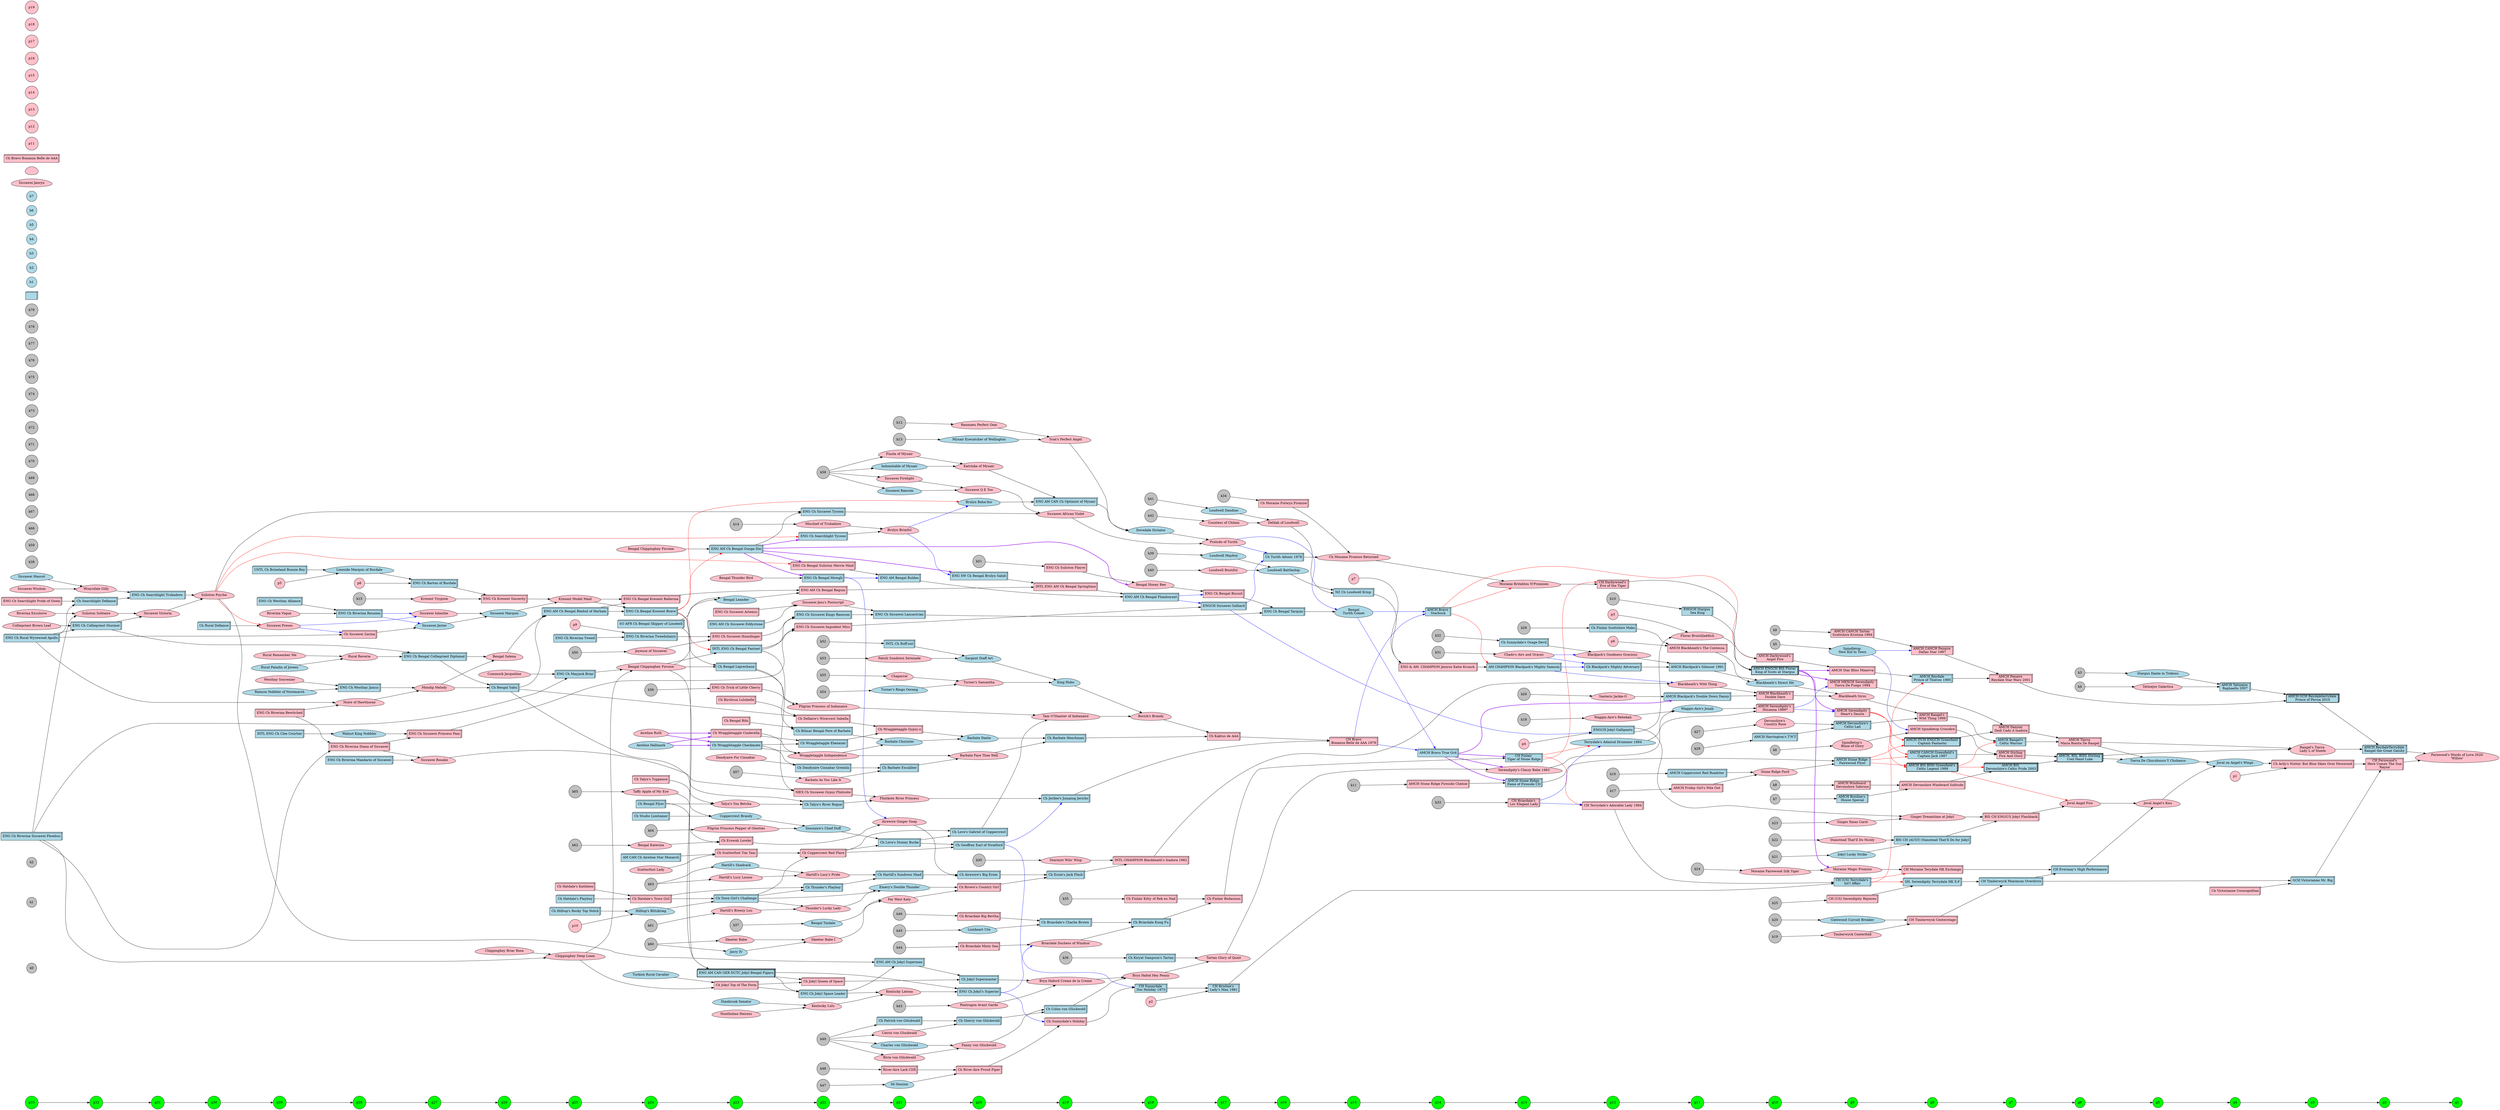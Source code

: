 # http://www.graphviz.org/content/cluster

digraph G {

rankdir=LR;


node [style = filled, fillcolor=green, shape = circle]
g1
g2
g3
g4
g5
g6
g7
g8
g9
g10
g11
g12
g13
g14
g15
g16
g17
g18
g19
g20
g21
g22
g23
g24
g25
g26
g27
g28
g29
g30
g31
g32
g33


node [style = filled, fillcolor=grey, shape=circle]

k0;k1;k2;k3;k4;k5;k6;k7;k8;k9
k10;k11;k12;k13;k14;k15;k16;k17;k18;k19
k20;k21;k22;k23;k24;k25;k26;k27;k28;k29
k30;k31;k32;k33;k34;k35;k36;k37;k38;k39
k40;k41;k42;k43;k44;k45;k46;k47;k48;k49
k50;k51;k52;k53;k54;k55;k56;k57;k58;k59
k60;k61;k62;k63;k64;k65;k66;k67;k68;k69
k70;k71;k72;k73;k74;k75;k76;k77;k78;k79



node [style = filled, fillcolor=lightblue, shape=box3d];

doc   [label="CH Sunnydale \nDoc Holiday 1975";];
tig   [label="CH Finlair \nTiger of Stone Ridge"];
sea   [label="ENGCH Stargus \nSea King"];
bravo [label="AMCH Bravo \nStarbuck"];
fame  [label="AMCH Stone Ridge \nFame of Fireside CD"];
scots [label="AMCH ENGCH BIS Florac \nKing of Scots at Stargus", style="filled,bold"];
tnt   [label="AMCH Harrington's T'N'T"];

man   [label="CH Brisline's \nLady's Man 1981"];
fly   [label="AMCH Stone Ridge \nFairewood Flyer"];
spec  [label="AMCH Brisline's \nHouse Special"];

lad [label="AMCH Devonshire's \nCeltic Lad"];

intl [label="CH (US) Terrydale's \nInt'l Affair"];
leg [label="AMCH BIS BISS Greenfield's \nCeltic Legend 1999", style="filled,bold"];

jack [label="AMCH CANCH Greenfield's \nCaptain Jack 1997"];
fan [label="AMCH ITCH ENGCH Greenfield \nCaptain Fantastic", style="filled,bold"];
thief [label="AMCH Reydale \nPrince of Thieves 1995"];
pride [label="AMCH BIS \nDevonshire's Celtic Pride 2003", style="filled,bold"];
war [label="AMCH Rangel's \nCeltic Warrior"];
raf [label="AMCH Tatinejos \nRaphaello 2007"];
luke [label="AMCH, BIS, BISS Stirling \nCool Hand Luke", style="filled,bold"];
prin [label="AMCH GCH Reydaleterrydale \nPrince of Persia 2010", style="filled,bold"];
gats [label="AMCH ReydaleTerrydale \nRangel the Great Gatsby"];

jer [label="Ch Jerilee's Jumping Jericho"];
earl [label="Ch Geoffrey Earl of Stratford"];
hench [label="Ch Barbate Henchman"];
pant [label="ENGCH Jokyl Gallipants"];
sic [label="ENGCH Siccawei Galliard"];
flam [label="ENG AM Ch Bengal Flamboyant"]
bul [label="ENG AM Bengal Buldeo"];

fast [label="INTL ENG Ch Bengal Fastnet"];
mow [label="ENG Ch Bengal Mowgli"];
sah [label="ENG SW Ch Bengal Brulyn Sahib"];
kres [label="ENG Ch Bengal Kresent Brave"];

gun [label="ENG AM Ch Bengal Gunga Din"];
blad [label="ENG AM Ch Bengal Bladud of Harham"];
briar [label="ENG Ch Mayjack Briar"];
cour [label="INTL ENG Ch Clee Courtier"];
mrbig [label="GCH Victorianne Mr. Big"];
pho [label="ENG Ch Riverina Siccawei Phoebus"];

grit [label="AMCH Bravo True Grit"];
tarq [label="ENG Ch Bengal Tarquin"];
lanc [label="ENG Ch Siccawei Lancastrian"];
ram [label="ENG Ch Siccawei Kings Ramsom"];
opt [label="ENG AM CAN Ch Optimist of Mynair"];
tyc [label="ENG Ch Siccawei Tycoon"];
ston [label="Ch Love's Stoney Burke"];
rrog [label="Ch Talyn's River Rogue"];
sabu [label="Ch Bengal Sabu"];


eddy [label="ENG AM Ch Siccawei Eddystone"];
chal [label="Ch Town Girl's Challenge"];
excal [label="Ch Barbate Excaliber"];
gabr [label="Ch Love's Gabriel of Coppercrest"];


styc [label="ENG Ch Searchlight Tycoon"];
dipl [label="ENG Ch Bengal Colliepriest Diplomat"];
bart [label="ENG Ch Barton of Burdale"];
stru [label="ENG Ch Searchlight Trubadore "];
storm [label="ENG Ch Colliepriest Stormer"];
wjam [label="ENG Ch Westhay Jamus"];
reun [label="ENG Ch Riverina Reunion"];
sdef [label="Ch Searchlight Defiance"];
apol [label="ENG Ch Rural Wyrewood Apollo"];
wall [label="ENG Ch Westhay Alliance"];
rdef [label="Ch Rural Defiance"];
bbon [label="CNTL Ch Brineland Bonnie Boy"];
tweed [label="ENG Ch Riverina Tweedsbairn"];
twee [label="ENG Ch Riverina Tweed"];

smon [label="AM CAN Ch Aireline Star Monarch"];
bfly [label="Ch Bengal Flyer"];
mand [label="ENG Ch Riverina Mandarin of Siccawei"];
fere [label="Ch Bilmar Bengal Fere of Barbate"];
eben [label="Ch Wraggletaggle Ebenezer"];
grem [label="Ch Dandyaire Cinnabar Gremlin"];
check [label="Ch Wraggletaggle Checkmate"];
ruffo [label="INTL Ch Ruff-out"];
lepr [label="Ch Bengal Leprechaun"];
rroad [label="AMCH Coppercrest Red Roadster "];


ksam [label="Ch Kiryat Sampson's Tartan"];
hper [label="CH Evermay's High Performance"];
maxo [label="CH Timberwyck Maximum Overdrive"];
serter [label="SH. Serendipity Terrydale HK X-F"];
that [label="BIS CH (AUST) Stanstead That'll Do for Jokyl"];
dddan [label="AMCH Blackjack's Double Down Danny"];
msam [label="AM CHAMPION Blackjack's Mighty Samson"];
ejfl [label="Ch Ernie's Jack Flash"];
bsil [label="AMCH Blackjack's Silencer 1991"];
bma [label="Ch Blackjack's Mighty Adversary"];
mako [label="Ch Finlair Scottshire Mako"];
odev [label="Ch Sunnydale's Osage Devil"];
jsup [label="ENG Ch Jokyl's Superior"];
abern [label="Ch Airewire's Big Ernie "];
sshad [label="Ch Hartill's Sundown Shad"];
lkrisp [label="NZ Ch Loudwell Krisp "];
kung [label="Ch Briardale Kung Fu"];
adonis [label="Ch Turith Adonis 1978"];
chbr [label="Ch Briardale's Charlie Brown "];
gluck [label="Ch Colon von Glückwold"];

thpl [label="Ch Thunder's Playboy"];
svgluck [label="Ch Sherry von Glückwold"];

jsupm [label="Ch Jokyl Supermaster"];
jsple [label="ENG Ch Jokyl Space Leader"];
figaro [label="ENG AM CAN GER DUTC Jokyl Bengal Figaro" style="filled,bold"];

patr [label="Ch Patrick von Glückwald"];
jsuperman [label="ENG AM Ch Jokyl Superman"];
bskip [label="SO AFR Ch Bengal Skipper of Limebell"];
topnot [label="Ch Hilltop's Rocky Top Notch"];
hplay [label="Ch Hatdale's Playboy"];
ltamer [label="Ch Studio Liontamer"];
yyy [label=""];
yyy [label=""];
yyy [label=""];
yyy [label=""];
yyy [label=""];

node [shape=egg]
hit   [label="Blackheath's Direct Hit"];
kid [label="Spindletop \nNew Kid In Town"];
dante [label="Stargus Dante in Treboss"];
comet [label="Bengal\nTurith Comet"];

nob [label="Walnut King Nobbler"];
lea [label="Bengal Leander"];
dict [label="Dovedale Dictator"];
bdan [label="Barbate Dante"];
hobo [label="King Hobo"];
baha [label="Brulyn Baha'dur"];

eyec [label="Mynair Eyecatcher of Wellington"];
sran [label="Siccawei Ransom"];
duff [label="Siouxaire's Chief Duff"];
chor [label="Barbate Chorister"];
staff [label="Sargent Staff Art"];

marq [label="Siccawei Marquis"];
jest [label="Siccawei Jester"];
marb [label="Lineside Marquis of Burdale"];
rpal [label="Rural Paladin of Joreen"];
nobb [label="Raimon Nobbler of Noremarsh"];
smasc [label="Siccawei Mascot"];
idom [label="Indomitable of Mynair"];
cbrand [label="Coppercrest Brandy"];
blitz [label="Hilltop's Blitzkrieg"];
roor [label="Turner's Ringo Oorang"];

jona [label="Waggin-Aire's Jonah"];
drum [label="Terrydale's Admiral Drummer 1984"];
awing [label="Joval on Angel's Wings"];
chub [label="Tierra De Churubusco Y Chubasco"];
cbrk [label="Gatewood Curcuit Breaker"];
jluck [label="Jokyl Lucky Strike"];
dblth [label="Emery's Double Thunder"];
btin [label="Bengal Tindale"];
lbat [label="Loudwell Battleship"];
lmay [label="Loudwell Mayboy"];
ldand [label="Loudwell Dandino"];
lute [label="Lionheart Ute"];
hiten [label="Hi-Tension"];
sena [label="Stanbrook Senator"];

turkcav [label="Turkish Rural Cavalier"];
ahall [label="Aireline Hallmark"];
chvg [label="Charles von Glückwald"];
jer4 [label="Jerry IV"];
hshad [label="Hartill's Shadrack"];
yyy [label=""];
yyy [label=""];




node [shape=circle];
b1
b2
b3
b4
b5
b6
b7


node [fillcolor=pink shape=egg];

willow [label="Fernwood's Words of Love 2020\n'Willow'"];

flor [label="Florac Bruichladdich"];
ford [label="Stone Ridge Ford"];
rose [label="Devonshire's \nCountry Rose"];
blaze [label="Spindletop's \nBlaze of Glory"];
sirus [label="Blackheath Sirus"];
tat [label="Tatinejos Galactica"];
steel [label="Rangel's Tierra \nLady L of Steele"];
flin [label="Flintkote River Princess"];
brand [label="Borick's Brandy"];

fir [label="Bengal Chippinghey Fircone"];
thun [label="Bengal Thunder Bird"];
psy [label="Suliston Psyche"];
brim [label="Brulyn Brimful"];
mod [label="Kresent Model Maid"];
loam [label="Chippinghey Deep Loam"];
prel [label="Prelude of Turith"];
afr [label="Siccawei African Violet"];
jess [label="Siccawei Jess's Postscript"];
bee [label="Bengal Honey Bee"];
perf [label="Scat's Perfect Angel"];
qe2 [label="Siccawei Q E Too"];
well [label="Barbate Fare Thee Well"];
shan [label="Tam O'Shanter of Indianaire"];
cfir [label="Bengal Chippinghey Fircone"];
sal [label="Bengal Salena"];
trink [label="Katrinka of Mynair"];
gem [label="Ranmaeu Perfect Gem"];
misch [label="Mischief of Trubadore"];
melo [label="Mendip Melody"];
iol [label="Siccawei Iolanthe "];
tzyg [label="Kresent Tzygone"];
svic [label="Siccawei Victoria"];
rrev [label="Rural Reverie"];
noir [label="Noire of Hawthorne"];
pres [label="Siccawei Preses"];
wgil [label="Wraysdale Gilly"];
bleaf [label="Colliepriest Brown Leaf"];
remme [label="Rural Remember Me"];
souv [label="Westhay Souvenier"];
rvog [label="Riverina Vogue "];
cjack [label="Cummock Jacqueline"];
bros [label="Chippinghey Briar Rose"];

swisd [label="Siccawei Wisdom"];
ssoli [label="Suliston Solitaire"];
excl [label="Riverina Exculsive"];

sfire [label="Siccawei Firelight"];
betc [label="Talyn's You Betcha"];
sros [label="Siccawei Rosalie"];
tsam [label="Turner's Samantha"];
joy [label="Joyeuse of Siccawei"];
janr [label="Siccawei Janryn"];
slady [label="Scatterfoot Lady"];
asyo [label="Barbate As You Like It"];
wrind [label="Wraggletaggle Independence"];
fino [label="Finola of Mynair"];
ppep [label="Pilgrim Princess Pepper of Glenties"];
sund [label="Patsili Sundown Serenade"];
chap [label="Chaparral"];
pprin [label="Pilgrim Princess of Indianaire"];

babe [label="Serendipity's Classy Babe 1983"];
beka [label="Waggin-Aire's Rebekah"];

glorq [label="Tartan Glory of Quint"];
hey [label="Bryn Hafod Hey Penny"];
akiss [label="Joval Angel's Kiss"];

afire [label="Joval Angel Fire"];

cfold [label="Timberwyck Centerfold"];

mprom [label="Moraine Magic Promise"];
gdream [label="Ginger Dreamtime at Jokyl"];
nice [label="Stanstead That'll Do Nicely"];
xmas [label="Ginger Xmas Carol"];

silkt [label="Moraine Fairewood Silk Tiger"];
bwild [label="Blackheath's Wild Thing"];
jackio [label="Santeric Jackie-O"];

wwisp [label="Starmist Wilo' Wisp"];
ggrac [label="Blackjack's Goodness Gracious "];
agrac [label="Chado's Airs and Graces"];
blprom [label="Moraine Britelites N'Promises"];
mpr [label="Ch Moraine Promise Returned"];

agsnap [label="Airewire Ginger Snap"];
fwkat [label="Far West Katy"];
dwind [label="Briardale Duchess of Windsor"];
creme [label="Bryn Haford Creme de la Creme"];

hlucpr [label="Hartill's Lucy's Pride"];
sbab1 [label="Skeeter Babe I"];
sbab0 [label="Skeeter Babe"];

thll [label="Thunder's Lucky Lady"];
deli [label="Delilah of Loudwell"];
lbout [label="Loudwell Boutiful "];
cchil [label="Countess of Chilam"];
fvgluck [label="Fanny von Glückwold"];
pag [label="Pentragon Avant Garde"];
klat [label="Kenlucky Latona"];
klulu [label="Kenlucky Lulu"];
hheir [label="Huntholme Heiress"];
catr [label="Catrin von Gluckwald"];
forcin [label="Dandyaire For Cinnabar "];
aruth [label="Aireline Ruth"];
rvg [label="Rivie von Glückwald"];
bkat [label="Bengal Katerina"];
brlou [label="Hartill's Breezy Lou"];
hlulo [label="Hartill's Lucy Louise "];

apley [label="Taffy Apple of My Eye"];
xxx [label=""];
xxx [label=""];
xxx [label=""];
xxx [label=""];



node [shape=box3d]

lov [label="CH Briardale's \nLov Elegant Lady"];
eve [label="CH Darbywood's \nEve of the Tiger"];
dip [label="AMCH Serendipity's \nHosanna 1989*"];
dare [label="AMCH Blackheath's \nDouble Dare"];
ador [label="CH Terrydale's Adorable Lady 1984"];
ang  [label="ANCH Darbywood's \nAngel Fire"];
des [label="AMCH Serendipity \nHeart's Desire"];

sab [label="AMCH Windward \nDevonshire Sabrosa"];

bliss [label="AMCH Star Bliss Minerva"];
kris [label="AMCH CANCH Tartan \nScottshire Kristina 1994"];
wind [label="AMCH Devonshire Windward Solitude"];
cross [label="AMCH Spindletop Crossfire"];
wild [label="AMCH Rangel's \nWild Thing 1999"];
fuego [label="AMCH MEXCH Serendipity \nTierra De Fuego 1994"];
star [label="AMCH CANCH Penaire \nDallas Star 1997"];
glor [label="AMCH Stirling \nFire And Glory"];
sw [label="AMCH Penaire \nReydale Star Wars 2001"];
bon [label="AMCH Tierra \nMaria Bonita De Rangel"];
danz [label="AMCH Danzon \nDedi Cado A Isadora"];


rayna [label="CH Fernwood's\nHere Comes The Sun\n'Rayna'"];
cact [label="Ch Kaktus de AAA"];
bell [label="CH Bravo\nBonanza Belle de AAA 1979"];
imp [label="ENG Ch Siccawei Impudent Miss"];
spr [label="INTL ENG AM Ch Bengal Springtime"];

pam [label="ENG Ch Siccawei Princess Pam"];
maid [label="ENG Ch Bengal Suliston Merrie Maid"];
beg [label="ENG AM Ch Bengal Begum"];
dia [label="ENG Ch Riverina Diana of Siccawei"];
bal [label="ENG Ch Bengal Kresent Ballerina"];
bew [label="ENG Ch Riverina Bewitched"];

bsk [label="Ch Arily's Nuttin' But Blue Skies Over Fernwood"];

chel [label="AMCH Stone Ridge Fireside Chelsie"];
bisc [label="ENG Ch Bengal Biscuit"];
redf [label="Ch Coppercrest Red Flare"];
gyps [label="MEX Ch Siccawei Gypsy Flintcote"];
humd [label="ENG Ch Siccawei Humdinger"];
arte [label="ENG Ch Siccawei Artemis"];
sflay [label="ENG Ch Suliston Flayre"];
tita [label="Ch Scatterfoot Tim Tam"];
wgyp [label="Ch Wraggletaggle Gypsy-o"];
sinc [label="ENG Ch Kresent Sincerity"];
zari [label="Ch Siccawei Zarina"];
pgwen [label="ENG Ch Searchlight Pride of Gwen"];
htgirl [label="Ch Hatdale's Town Girl"];
wsab [label="Ch Dellaire's Wirecrest Sabella"];
cind [label="Ch Wraggletaggle Cinderella"];
lcher [label="ENG Ch Trick of Little Cherry"];
tupp [label="Ch Talyn's Tuppence"];


fgno [label="AMCH Friday Girl's Nite Out "];
bbel [label="Ch Bravo Bonanza Belle de AAA"];
fbod [label="Ch Finlair Bodacious"];
hkex [label="CH Moraine Terydale HK Exchange"];
jflash [label="BIS CH ENG/US Jokyl Flashback"];
cosie [label="Ch Victorianne Cosmopolitan"];
cent [label="CH Timberwyck Centerstage"];
rejo [label="CH (US) Serendipity Rejoices"];

bisa [label="INTL CHAMPION Blackheath's Isadora 1982"];
kkrun [label="ENG & AM. CHAMPION Jenirox Katie Krunch "];
bcon [label="AMCH Blackheath's The Contessa "];
shol [label="Ch Sunnydale's Holiday"];
ppip [label="Ch River-Aire Proud Piper"];
bcgirl [label="Ch Brown's Country Girl"];

kitrek [label="Ch Finlair Kitty of Rek en Nad"];
putprom [label="Ch Moraine Putwyn Promise"];
erow [label="Ch Erowah Lorelei"];
bmsea [label="Ch Briardale Misty Sea"];
bbberth [label="Ch Briardale Big Bertha"];
rlark [label="River-Aire Lark CDX"];
jtop [label="Ch Jokyl Top of The Form"];
jqos [label="Ch Jokyl Queen of Space"];
bibi [label="Ch Bengal Bibi"];

blulu [label="Ch Birchrun Lulubelle"];
hkath [label="Ch Hatdale's Kathleen"];
xxx [label=""];
xxx [label=""];
xxx [label=""];
xxx [label=""];



node [shape=circle];
p1;p2;p3;p4;p5;p6;p7;p8;p9
p10;p11;p12;p13;p14;p15;p16;p17;p18;p19

p1->bsk
k3->dante
k4->tat
k5->kid
k6->blaze
k7->spec
k8->sab
k9->kris
k10->sea
p3->flor
p4->pant


{gats, rayna}->willow
{mrbig, bsk}->rayna


{prin,steel}->gats

{raf,sw}->prin
{luke,bon}->{steel,chub}

{dante,tat}->raf
{thief,star}->sw
{pride,glor}->luke
{war,danz}->bon

intl->thief [color=red]
bliss->thief

kid->star [color=blue]
kris->star
leg->pride [color=red]
wind->pride

{jack,cross}->glor
leg->war [color=red]
wild->war

{fan,fuego}->danz


{man,ador}->intl
{ang}->bliss
{scots}->bliss [color=purple penwidth=2]


{fly,des}->{leg,jack,fan} [color=red]

{spec,sab}->wind
blaze->cross
kid->cross [color=blue]
{lad,sirus}->wild
{dip}->fuego [color=blue]
{scots}->fuego [color=purple penwidth=2]

{doc,p2}->man
tig->ador [color=red]
lov->ador [color=blue]

{sea,flor}->scots
bravo->ang [color=red]
eve->ang
{fame,ford}->{fly}
{dip}->des [color=blue]
scots->des [color=purple penwidth=2]
{tnt,rose}->lad
{hit,dare}->sirus
{comet,bell}->bravo [color=blue]
{jer,cact}->bell
earl->jer [color=blue]
flin->jer

{hench,brand}->cact
{pant}->flor

{sic}->pant  [color=blue]
flam->sic [color=blue]
imp->sic

{bul,spr}->flam
{fast,pam}->imp
maid->bul
mow->bul [color=blue]
{sah,beg}->spr
kres->{fast,gun,baha} [color=red]
fir->fast

{nob,dia}->pam
gun->{mow,maid,sah,styc,bee} [color=purple penwidth=2]
thun->mow
psy->{maid,pres,styc} [color=red]

brim->sah [color=blue]

{lea,bal}->beg
{blad,mod}->bal
{blad,mod}->kres
{briar,loam}->fir
{cour}->nob
{pho,bew}->dia
grit->fame [color=purple penwidth=2]
chel->fame


k11->chel
{comet,bell}->grit [color=blue]
tarq->comet
prel->comet [color=blue]
{lanc,bisc}->tarq
{dict,afr}->prel
{ram,jess}->lanc
flam->bisc [color=blue]
bee->bisc

{opt,perf}->dict
{tyc,qe2}->afr
{ston,redf}->earl
{rrog,gyps}->flin
{bdan,well}->hench
{hobo,shan}->brand
{cfir}->gun
{sabu,sal}->blad
{baha,trink}->opt
{eyec,gem}->perf
k12->gem
k13->eyec
brim->baha [color=blue]

{marq,sinc}->mod
{styc,misch}->brim
k14->misch
{dipl,melo}->sabu
{dipl,melo}->sal
{jest,iol}->marq
{bart,tzyg}->sinc
{stru,svic}->psy
{storm,rrev}->dipl
{wjam,noir}->melo
reun->{jest,iol} [color=blue]
zari->jest
pres->{iol,zari} [color=blue]
{marb,p8}->bart
{sdef,wgil}->stru
{apol,bleaf}->storm
{rpal,remme}->rrev
{nobb,souv}->wjam
{apol,bew}->noir
{wall,rvog}->reun
apol->zari

rdef->pres
{bbon,p5}->marb
k15->tzyg
{pho,cjack}->briar
{pho,bros}->loam
{apol,pgwen}->sdef
{smasc,swisd}->wgil
{storm,ssoli}->svic
{pho,excl}->ssoli
{rroad,fgno}->ford
{k16}->rroad
{k17}->fgno
{jona,babe}->dip
{drum,beka}->jona
grit->babe [color=purple penwidth=2]
glorq->babe

{ksam,hey}->glorq
tig->drum [color=red]
lov->drum [color=blue]
k18->beka
grit->tig [color=purple penwidth=2]
fbod->tig

{chub,akiss}->awing
{awing}->bsk
{hper,afire}->akiss
{maxo,hkex}->hper
leg->afire [color=red]
jflash->afire

{maxo,cosie}->mrbig
{serter,cent}->maxo
intl->serter [color=red]
rejo->serter

{cbrk,cfold}->cent
k19->cfold
k20->cbrk

intl->hkex [color=red]
mprom->hkex

{that,gdream}->jflash
{jluck,nice}->that
k21->jluck
k22->nice
{pant,xmas}->gdream
k23->xmas
scots->mprom [color=purple penwidth=2]
silkt->mprom
k24->silkt
k25->rejo
{dddan, bwild}->dare

grit->dddan [color=purple penwidth=2]
jackio->dddan

k26->jackio
msam->bwild [color=blue]
bisa->bwild

bravo->msam [color=red]
kkrun->msam


{ejfl,wwisp}->bisa
{bsil,bcon}->hit
{bma,ggrac}->bsil
{mako,p6}->bcon
{msam,agrac}->bma [color=blue]
odev->ggrac
agrac->ggrac [color=blue]

tig->eve [color=red]
blprom->eve

bravo->blprom  [color=red]
mpr->blprom

earl->doc [color=blue]
shol->doc

k27->rose
k28->tnt
jsup->shol [color=blue]
ppip->shol

k29->mako
{abern,bcgirl}->ejfl
k30->wwisp
k31->agrac
k32->odev
k33->lov
{sshad,agsnap}->abern
{dblth,fwkat}->bcgirl
{lkrisp,p7}->kkrun
{kung,kitrek}->fbod
{adonis,putprom}->mpr
{sic,prel}->adonis [color=blue]
k34->putprom
{chbr,dwind}->kung
k35->kitrek
{gluck,creme}->hey
k36->ksam
mow->agsnap [color=blue]
erow->agsnap
{bfly,bkat}->erow
k62->bkat

{thpl,hlucpr}->sshad
{chal,htgirl}->thpl
k63->{hshad,hlulo}->hlucpr

{btin,sbab1}->fwkat
{jer4,sbab0}->sbab1

k37->btin
{chal,thll}->dblth
{blitz,htgirl}->chal
{topnot,p10}->blitz
{hplay,hkath}->htgirl
{lbat,deli}->lkrisp
{lmay,lbout}->lbat
k39->lmay
k40->lbout
{ldand,cchil}->deli
k41->ldand
k42->cchil
{svgluck,fvgluck}->gluck
{jsupm,pag}->creme
k43->pag
jsup->dwind [color=blue]
bmsea->dwind

k44->bmsea
{lute,bbberth}->chbr
k45->lute
k46->bbberth
{hiten,rlark}->ppip

k47->hiten
k48->rlark

{figaro,klat}->jsup
{kres,fir}->figaro
{jsple,klulu}->klat
{sena,hheir}->klulu
{figaro,jtop}->jsple
{patr,catr}->svgluck
k49->{patr,catr}
{jsuperman,jqos}->jsupm
{jsple,psy}->jsuperman
{figaro,jtop}->jqos
{turkcav,loam}->jtop
{eddy,arte}->jess
{fast,humd}->ram
{tweed,joy}->humd
{twee,p9}->tweed
k50->joy
sflay->bee
k51->sflay
{staff,tsam}->hobo
{ruffo,sund}->staff
k52->ruffo
k53->sund
{roor,chap}->tsam
k54->roor
k55->chap
{gabr,pprin}->shan
{ston,redf}->gabr
{lepr,lcher}->pprin
k56->lcher
{bskip,fir}->lepr
{chor,wgyp}->bdan
{eben,wsab}->wgyp
{check,cind}->{eben,wrind}
{fere,wrind}->chor
{lepr,bibi}->fere
{sabu,blulu}->wsab
{excal,wrind}->well
{grem,asyo}->excal
{check,forcin}->grem
k57->asyo
{ahall,aruth}->{check,cind} [color=purple, penwidth=2]
{sabu,betc}->rrog
{bfly,tupp}->betc
{fast,sros}->gyps
{mand,dia}->sros
{duff,redf}->ston
{cbrand,ppep}->duff
{ltamer,apley}->cbrand
k65->apley
k64->ppep
{chal,tita}->redf
{smon,slady}->tita
{sran,sfire}->qe2
k58->{sran,sfire}
k58->{idom,fino}->trink
k49->{chvg,rvg}->fvgluck
{gun,psy}->tyc
{bskip,fir}->lea
k60->{jer4,sbab0}
{chal,brlou}->thll
k61->brlou

g33->g32->g31->g30
g30->g29->g28->g27->g26->g25->g24->g23->g22->g21->g20
g20->g19->g18->g17->g16->g15->g14->g13->g12->g11->g10
g10->g9->g8->g7->g6->g5->g4->g3->g2->g1

{rank = same; g1, willow, g1}
{rank = same; g2, gats, rayna}
{rank = same; g3, prin, bsk,steel,mrbig}
{rank = same; g4, cosie,awing,raf}
{rank = same; g5, akiss, chub}
{rank = same; g6,hper,bon,luke,afire}
{rank = same; g7, maxo,jflash}
{rank = same; g8, gdream,that}
{rank = same; g9, fuego}
{rank = same; g10, ang, ford, dare}
{rank = same; g11,  bwild,dddan}
{rank = same; g12, pant }
{rank = same; g18, bee }

/* fill in missing g15 and up entries */
}
